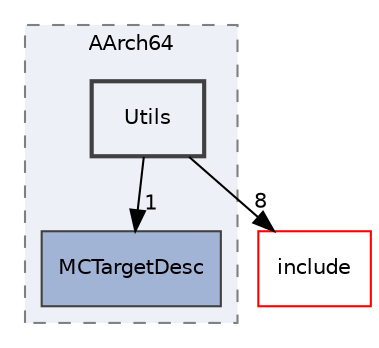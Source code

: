 digraph "lib/Target/AArch64/Utils"
{
 // LATEX_PDF_SIZE
  bgcolor="transparent";
  edge [fontname="Helvetica",fontsize="10",labelfontname="Helvetica",labelfontsize="10"];
  node [fontname="Helvetica",fontsize="10",shape="box"];
  compound=true
  subgraph clusterdir_b69b85499a0be7bec9dbd65569a12909 {
    graph [ bgcolor="#edf0f7", pencolor="grey50", style="filled,dashed,", label="AArch64", fontname="Helvetica", fontsize="10", URL="dir_b69b85499a0be7bec9dbd65569a12909.html"]
  dir_4e84c0bf98bc79dde7275d76b9e5311b [label="MCTargetDesc", style="filled,", fillcolor="#a2b4d6", color="grey25", URL="dir_4e84c0bf98bc79dde7275d76b9e5311b.html"];
  dir_38a34d90339076775287bd56bf13388c [label="Utils", style="filled,bold,", fillcolor="#edf0f7", color="grey25", URL="dir_38a34d90339076775287bd56bf13388c.html"];
  }
  dir_d44c64559bbebec7f509842c48db8b23 [label="include", style="", fillcolor="#edf0f7", color="red", URL="dir_d44c64559bbebec7f509842c48db8b23.html"];
  dir_38a34d90339076775287bd56bf13388c->dir_4e84c0bf98bc79dde7275d76b9e5311b [headlabel="1", labeldistance=1.5 headhref="dir_000225_000123.html"];
  dir_38a34d90339076775287bd56bf13388c->dir_d44c64559bbebec7f509842c48db8b23 [headlabel="8", labeldistance=1.5 headhref="dir_000225_000082.html"];
}
